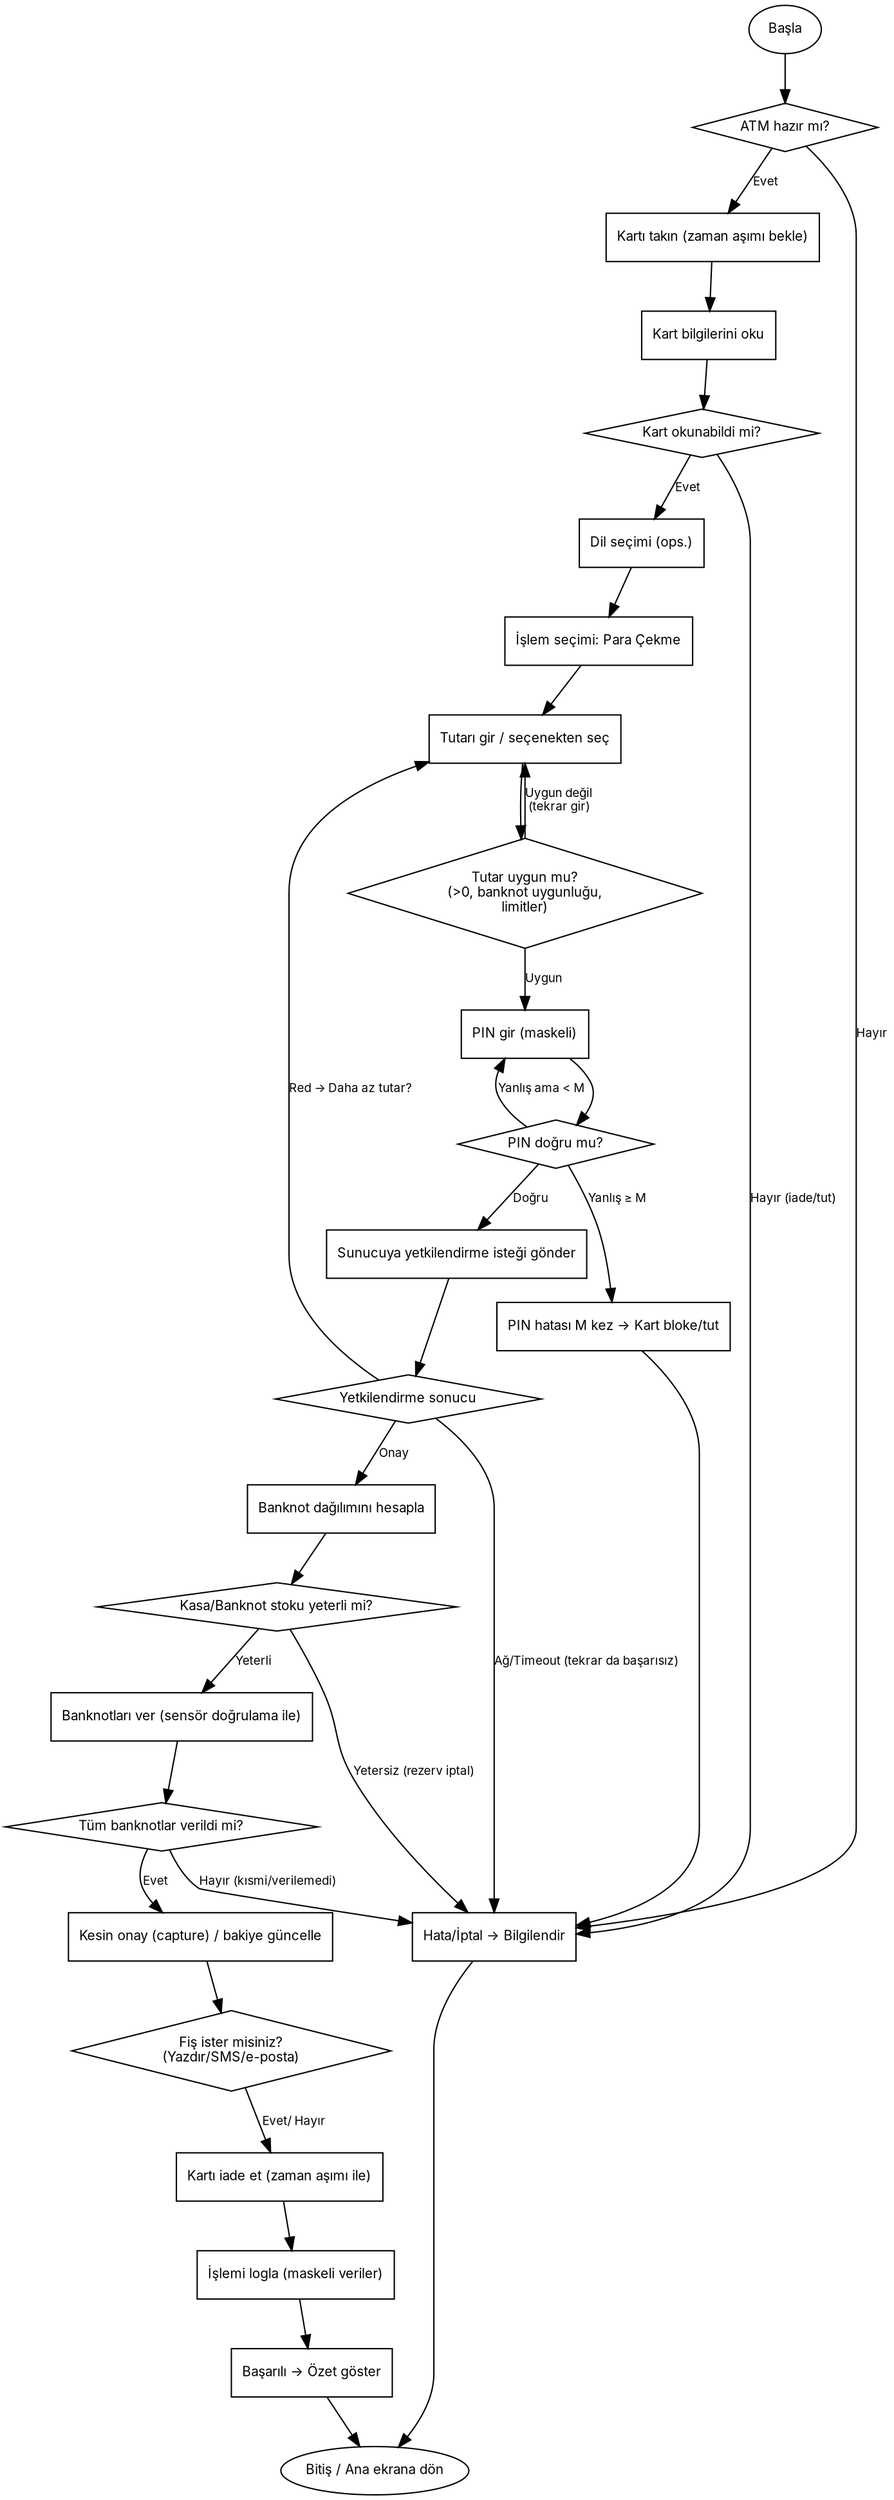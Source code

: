 digraph ATM_Withdrawal {
  rankdir=TB;
  node [fontname="Inter,Arial", fontsize=10, shape=box];
  edge [fontname="Inter,Arial", fontsize=9];

  start    [label="Başla", shape=ellipse];
  ready    [label="ATM hazır mı?", shape=diamond];
  insert   [label="Kartı takın (zaman aşımı bekle)"];
  readcard [label="Kart bilgilerini oku"];
  readok   [label="Kart okunabildi mi?", shape=diamond];
  lang     [label="Dil seçimi (ops.)"];
  op       [label="İşlem seçimi: Para Çekme"];
  amount   [label="Tutarı gir / seçenekten seç"];
  amtchk   [label="Tutar uygun mu?\n(>0, banknot uygunluğu,\nlimitler)", shape=diamond];
  pin      [label="PIN gir (maskeli)"];
  pintry   [label="PIN doğru mu?", shape=diamond];
  blocked  [label="PIN hatası M kez → Kart bloke/tut", shape=box];
  auth     [label="Sunucuya yetkilendirme isteği gönder"];
  authok   [label="Yetkilendirme sonucu", shape=diamond];
  cashok   [label="Kasa/Banknot stoku yeterli mi?", shape=diamond];
  mix      [label="Banknot dağılımını hesapla"];
  dispense [label="Banknotları ver (sensör doğrulama ile)"];
  dispok   [label="Tüm banknotlar verildi mi?", shape=diamond];
  capture  [label="Kesin onay (capture) / bakiye güncelle"];
  receipt  [label="Fiş ister misiniz?\n(Yazdır/SMS/e-posta)", shape=diamond];
  cardret  [label="Kartı iade et (zaman aşımı ile)"];
  log      [label="İşlemi logla (maskeli veriler)"];
  success  [label="Başarılı → Özet göster", shape=box];
  fail     [label="Hata/İptal → Bilgilendir", shape=box];
  end      [label="Bitiş / Ana ekrana dön", shape=ellipse];

  // Akış
  start -> ready;
  ready -> insert [label="Evet"];
  ready -> fail   [label="Hayır"];
  insert -> readcard;
  readcard -> readok;
  readok -> lang [label="Evet"];
  readok -> fail [label="Hayır (iade/tut)"];

  lang -> op;
  op -> amount;
  amount -> amtchk;
  amtchk -> pin [label="Uygun"];
  amtchk -> amount [label="Uygun değil\n(tekrar gir)"];

  pin -> pintry;
  pintry -> auth [label="Doğru"];
  pintry -> pin  [label="Yanlış ama < M"];
  pintry -> blocked [label="Yanlış ≥ M"];
  blocked -> fail;

  auth -> authok;
  authok -> mix   [label="Onay"];
  authok -> amount[label="Red → Daha az tutar?"];
  authok -> fail  [label="Ağ/Timeout (tekrar da başarısız)"];

  mix -> cashok;
  cashok -> dispense [label="Yeterli"];
  cashok -> fail     [label="Yetersiz (rezerv iptal)"];

  dispense -> dispok;
  dispok -> capture [label="Evet"];
  dispok -> fail    [label="Hayır (kısmi/verilemedi)"];

  capture -> receipt;
  receipt -> cardret [label="Evet/ Hayır"];
  cardret -> log;
  log -> success;
  success -> end;

  // Hata durumları ortak bitiş
  fail -> end;
}
